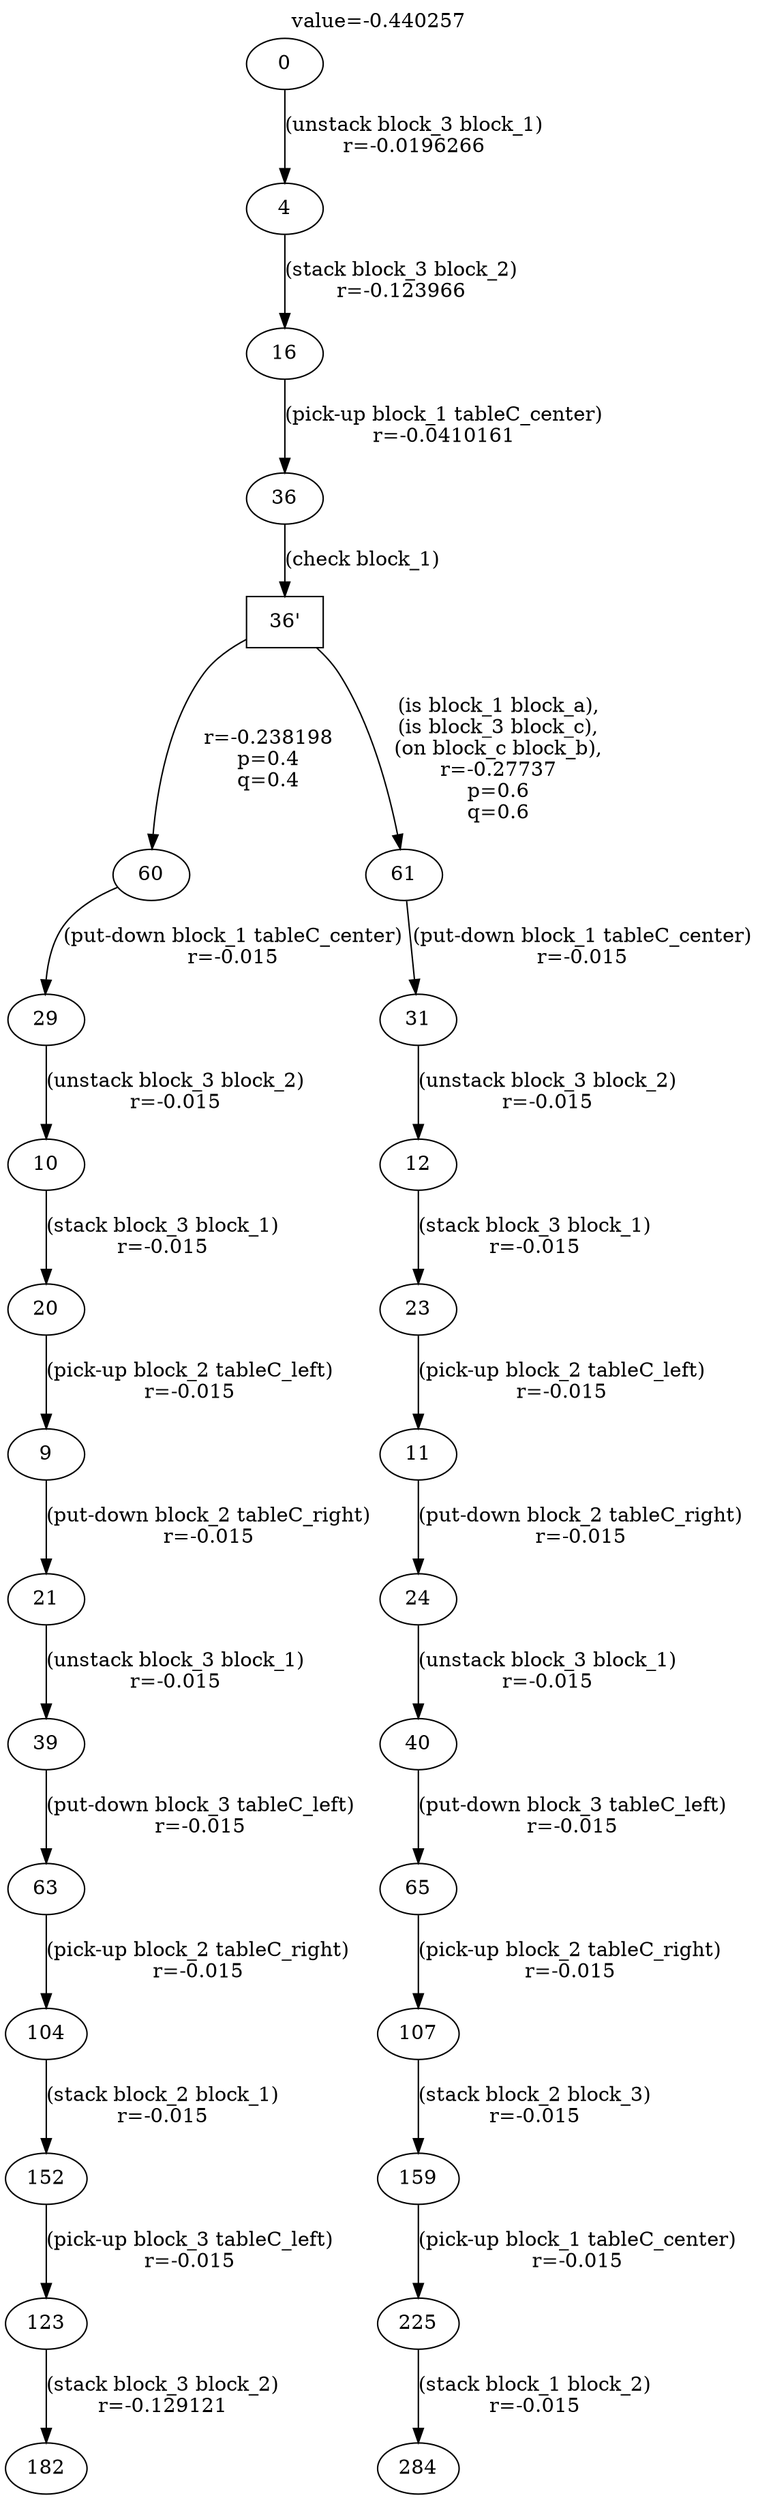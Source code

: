 digraph g{
label="value=-0.440257"
labelloc=top
0->4 [ label="(unstack block_3 block_1)
r=-0.0196266" ];
4->16 [ label="(stack block_3 block_2)
r=-0.123966" ];
16->36 [ label="(pick-up block_1 tableC_center)
r=-0.0410161" ];
"36'" [ shape=box ] ;
36->"36'" [ label="(check block_1)" ];
"36'"->60 [ label="
r=-0.238198
p=0.4
q=0.4" ];
60->29 [ label="(put-down block_1 tableC_center)
r=-0.015" ];
29->10 [ label="(unstack block_3 block_2)
r=-0.015" ];
10->20 [ label="(stack block_3 block_1)
r=-0.015" ];
20->9 [ label="(pick-up block_2 tableC_left)
r=-0.015" ];
9->21 [ label="(put-down block_2 tableC_right)
r=-0.015" ];
21->39 [ label="(unstack block_3 block_1)
r=-0.015" ];
39->63 [ label="(put-down block_3 tableC_left)
r=-0.015" ];
63->104 [ label="(pick-up block_2 tableC_right)
r=-0.015" ];
104->152 [ label="(stack block_2 block_1)
r=-0.015" ];
152->123 [ label="(pick-up block_3 tableC_left)
r=-0.015" ];
123->182 [ label="(stack block_3 block_2)
r=-0.129121" ];
"36'"->61 [ label="
(is block_1 block_a),
(is block_3 block_c),
(on block_c block_b),
r=-0.27737
p=0.6
q=0.6" ];
61->31 [ label="(put-down block_1 tableC_center)
r=-0.015" ];
31->12 [ label="(unstack block_3 block_2)
r=-0.015" ];
12->23 [ label="(stack block_3 block_1)
r=-0.015" ];
23->11 [ label="(pick-up block_2 tableC_left)
r=-0.015" ];
11->24 [ label="(put-down block_2 tableC_right)
r=-0.015" ];
24->40 [ label="(unstack block_3 block_1)
r=-0.015" ];
40->65 [ label="(put-down block_3 tableC_left)
r=-0.015" ];
65->107 [ label="(pick-up block_2 tableC_right)
r=-0.015" ];
107->159 [ label="(stack block_2 block_3)
r=-0.015" ];
159->225 [ label="(pick-up block_1 tableC_center)
r=-0.015" ];
225->284 [ label="(stack block_1 block_2)
r=-0.015" ];
}
